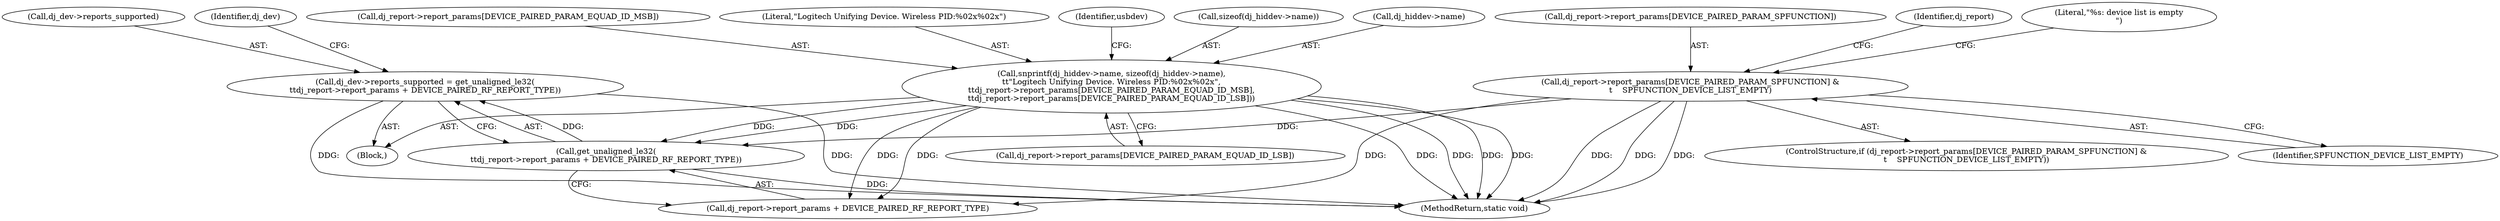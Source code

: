 digraph "0_linux_ad3e14d7c5268c2e24477c6ef54bbdf88add5d36_0@integer" {
"1000304" [label="(Call,dj_dev->reports_supported = get_unaligned_le32(\n\t\tdj_report->report_params + DEVICE_PAIRED_RF_REPORT_TYPE))"];
"1000308" [label="(Call,get_unaligned_le32(\n\t\tdj_report->report_params + DEVICE_PAIRED_RF_REPORT_TYPE))"];
"1000241" [label="(Call,snprintf(dj_hiddev->name, sizeof(dj_hiddev->name),\n\t\t\"Logitech Unifying Device. Wireless PID:%02x%02x\",\n\t\tdj_report->report_params[DEVICE_PAIRED_PARAM_EQUAD_ID_MSB],\n\t\tdj_report->report_params[DEVICE_PAIRED_PARAM_EQUAD_ID_LSB]))"];
"1000131" [label="(Call,dj_report->report_params[DEVICE_PAIRED_PARAM_SPFUNCTION] &\n\t    SPFUNCTION_DEVICE_LIST_EMPTY)"];
"1000309" [label="(Call,dj_report->report_params + DEVICE_PAIRED_RF_REPORT_TYPE)"];
"1000130" [label="(ControlStructure,if (dj_report->report_params[DEVICE_PAIRED_PARAM_SPFUNCTION] &\n\t    SPFUNCTION_DEVICE_LIST_EMPTY))"];
"1000255" [label="(Call,dj_report->report_params[DEVICE_PAIRED_PARAM_EQUAD_ID_LSB])"];
"1000250" [label="(Call,dj_report->report_params[DEVICE_PAIRED_PARAM_EQUAD_ID_MSB])"];
"1000132" [label="(Call,dj_report->report_params[DEVICE_PAIRED_PARAM_SPFUNCTION])"];
"1000304" [label="(Call,dj_dev->reports_supported = get_unaligned_le32(\n\t\tdj_report->report_params + DEVICE_PAIRED_RF_REPORT_TYPE))"];
"1000241" [label="(Call,snprintf(dj_hiddev->name, sizeof(dj_hiddev->name),\n\t\t\"Logitech Unifying Device. Wireless PID:%02x%02x\",\n\t\tdj_report->report_params[DEVICE_PAIRED_PARAM_EQUAD_ID_MSB],\n\t\tdj_report->report_params[DEVICE_PAIRED_PARAM_EQUAD_ID_LSB]))"];
"1000249" [label="(Literal,\"Logitech Unifying Device. Wireless PID:%02x%02x\")"];
"1000152" [label="(Identifier,dj_report)"];
"1000308" [label="(Call,get_unaligned_le32(\n\t\tdj_report->report_params + DEVICE_PAIRED_RF_REPORT_TYPE))"];
"1000305" [label="(Call,dj_dev->reports_supported)"];
"1000137" [label="(Identifier,SPFUNCTION_DEVICE_LIST_EMPTY)"];
"1000106" [label="(Block,)"];
"1000261" [label="(Identifier,usbdev)"];
"1000140" [label="(Literal,\"%s: device list is empty\n\")"];
"1000316" [label="(Identifier,dj_dev)"];
"1000131" [label="(Call,dj_report->report_params[DEVICE_PAIRED_PARAM_SPFUNCTION] &\n\t    SPFUNCTION_DEVICE_LIST_EMPTY)"];
"1000245" [label="(Call,sizeof(dj_hiddev->name))"];
"1000373" [label="(MethodReturn,static void)"];
"1000242" [label="(Call,dj_hiddev->name)"];
"1000304" -> "1000106"  [label="AST: "];
"1000304" -> "1000308"  [label="CFG: "];
"1000305" -> "1000304"  [label="AST: "];
"1000308" -> "1000304"  [label="AST: "];
"1000316" -> "1000304"  [label="CFG: "];
"1000304" -> "1000373"  [label="DDG: "];
"1000304" -> "1000373"  [label="DDG: "];
"1000308" -> "1000304"  [label="DDG: "];
"1000308" -> "1000309"  [label="CFG: "];
"1000309" -> "1000308"  [label="AST: "];
"1000308" -> "1000373"  [label="DDG: "];
"1000241" -> "1000308"  [label="DDG: "];
"1000241" -> "1000308"  [label="DDG: "];
"1000131" -> "1000308"  [label="DDG: "];
"1000241" -> "1000106"  [label="AST: "];
"1000241" -> "1000255"  [label="CFG: "];
"1000242" -> "1000241"  [label="AST: "];
"1000245" -> "1000241"  [label="AST: "];
"1000249" -> "1000241"  [label="AST: "];
"1000250" -> "1000241"  [label="AST: "];
"1000255" -> "1000241"  [label="AST: "];
"1000261" -> "1000241"  [label="CFG: "];
"1000241" -> "1000373"  [label="DDG: "];
"1000241" -> "1000373"  [label="DDG: "];
"1000241" -> "1000373"  [label="DDG: "];
"1000241" -> "1000373"  [label="DDG: "];
"1000241" -> "1000309"  [label="DDG: "];
"1000241" -> "1000309"  [label="DDG: "];
"1000131" -> "1000130"  [label="AST: "];
"1000131" -> "1000137"  [label="CFG: "];
"1000132" -> "1000131"  [label="AST: "];
"1000137" -> "1000131"  [label="AST: "];
"1000140" -> "1000131"  [label="CFG: "];
"1000152" -> "1000131"  [label="CFG: "];
"1000131" -> "1000373"  [label="DDG: "];
"1000131" -> "1000373"  [label="DDG: "];
"1000131" -> "1000373"  [label="DDG: "];
"1000131" -> "1000309"  [label="DDG: "];
}
